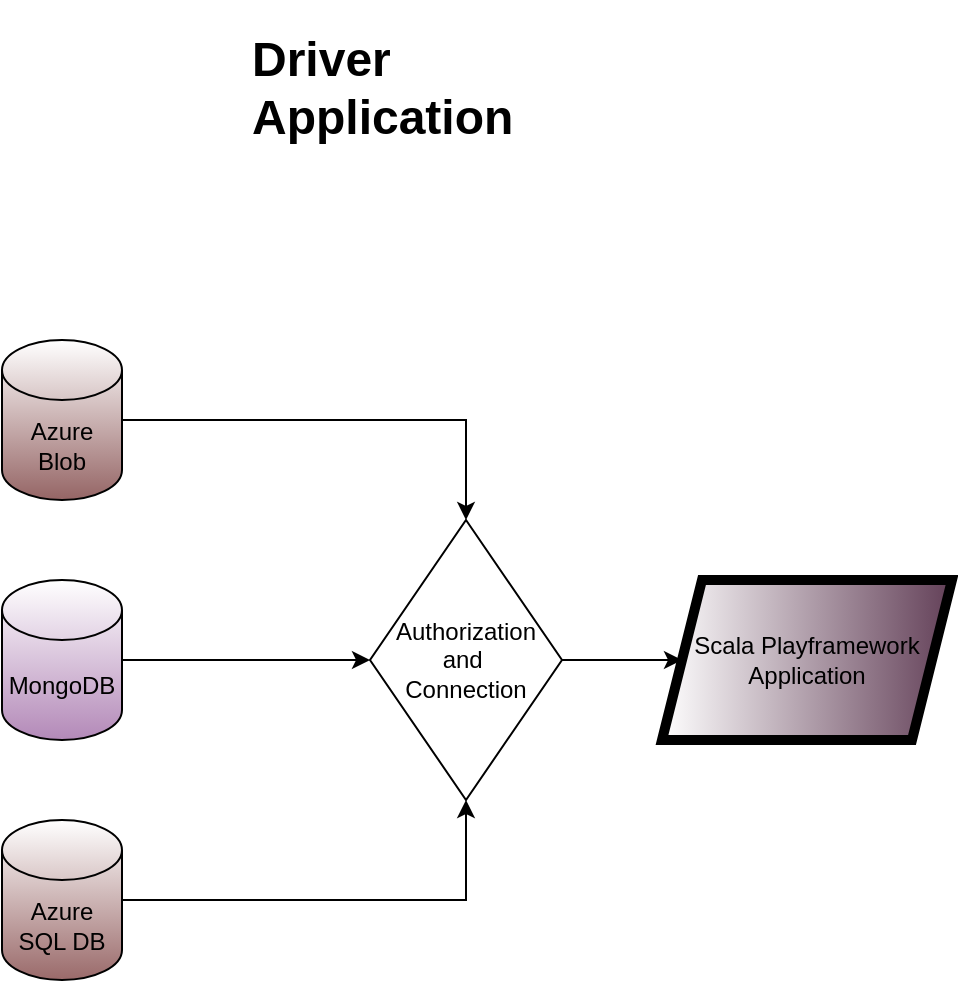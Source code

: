 <mxfile version="21.6.1" type="github">
  <diagram name="Page-1" id="ZTCplo4ghj9FBi1FLBnA">
    <mxGraphModel dx="1367" dy="807" grid="1" gridSize="10" guides="1" tooltips="1" connect="1" arrows="1" fold="1" page="1" pageScale="1" pageWidth="827" pageHeight="1169" math="0" shadow="0">
      <root>
        <mxCell id="0" />
        <mxCell id="1" parent="0" />
        <mxCell id="sQkZoVHoRBgudWKNr8WJ-2" value="&lt;h1&gt;Driver Application&lt;/h1&gt;" style="text;html=1;strokeColor=none;fillColor=none;spacing=5;spacingTop=-20;whiteSpace=wrap;overflow=hidden;rounded=0;" vertex="1" parent="1">
          <mxGeometry x="270" y="120" width="190" height="120" as="geometry" />
        </mxCell>
        <mxCell id="sQkZoVHoRBgudWKNr8WJ-4" value="Scala Playframework&lt;br&gt;Application" style="shape=parallelogram;perimeter=parallelogramPerimeter;whiteSpace=wrap;html=1;fixedSize=1;gradientColor=#634058;gradientDirection=east;strokeWidth=5;" vertex="1" parent="1">
          <mxGeometry x="480" y="400" width="145" height="80" as="geometry" />
        </mxCell>
        <mxCell id="sQkZoVHoRBgudWKNr8WJ-5" value="Azure&lt;br&gt;Blob" style="shape=cylinder3;whiteSpace=wrap;html=1;boundedLbl=1;backgroundOutline=1;size=15;gradientColor=#956565;" vertex="1" parent="1">
          <mxGeometry x="150" y="280" width="60" height="80" as="geometry" />
        </mxCell>
        <mxCell id="sQkZoVHoRBgudWKNr8WJ-6" value="MongoDB" style="shape=cylinder3;whiteSpace=wrap;html=1;boundedLbl=1;backgroundOutline=1;size=15;gradientColor=#b389b8;" vertex="1" parent="1">
          <mxGeometry x="150" y="400" width="60" height="80" as="geometry" />
        </mxCell>
        <mxCell id="sQkZoVHoRBgudWKNr8WJ-7" value="Azure SQL DB" style="shape=cylinder3;whiteSpace=wrap;html=1;boundedLbl=1;backgroundOutline=1;size=15;gradientColor=#9a6a6a;" vertex="1" parent="1">
          <mxGeometry x="150" y="520" width="60" height="80" as="geometry" />
        </mxCell>
        <mxCell id="sQkZoVHoRBgudWKNr8WJ-9" value="Authorization&lt;br&gt;and&amp;nbsp;&lt;br&gt;Connection" style="rhombus;whiteSpace=wrap;html=1;" vertex="1" parent="1">
          <mxGeometry x="334" y="370" width="96" height="140" as="geometry" />
        </mxCell>
        <mxCell id="sQkZoVHoRBgudWKNr8WJ-10" value="" style="endArrow=classic;html=1;rounded=0;exitX=1;exitY=0.5;exitDx=0;exitDy=0;exitPerimeter=0;entryX=0.5;entryY=0;entryDx=0;entryDy=0;" edge="1" parent="1" source="sQkZoVHoRBgudWKNr8WJ-5" target="sQkZoVHoRBgudWKNr8WJ-9">
          <mxGeometry width="50" height="50" relative="1" as="geometry">
            <mxPoint x="440" y="480" as="sourcePoint" />
            <mxPoint x="490" y="430" as="targetPoint" />
            <Array as="points">
              <mxPoint x="382" y="320" />
            </Array>
          </mxGeometry>
        </mxCell>
        <mxCell id="sQkZoVHoRBgudWKNr8WJ-11" value="" style="endArrow=classic;html=1;rounded=0;exitX=1;exitY=0.5;exitDx=0;exitDy=0;exitPerimeter=0;entryX=0;entryY=0.5;entryDx=0;entryDy=0;" edge="1" parent="1" source="sQkZoVHoRBgudWKNr8WJ-6" target="sQkZoVHoRBgudWKNr8WJ-9">
          <mxGeometry width="50" height="50" relative="1" as="geometry">
            <mxPoint x="440" y="480" as="sourcePoint" />
            <mxPoint x="490" y="430" as="targetPoint" />
          </mxGeometry>
        </mxCell>
        <mxCell id="sQkZoVHoRBgudWKNr8WJ-12" value="" style="endArrow=classic;html=1;rounded=0;exitX=1;exitY=0.5;exitDx=0;exitDy=0;exitPerimeter=0;entryX=0.5;entryY=1;entryDx=0;entryDy=0;" edge="1" parent="1" source="sQkZoVHoRBgudWKNr8WJ-7" target="sQkZoVHoRBgudWKNr8WJ-9">
          <mxGeometry width="50" height="50" relative="1" as="geometry">
            <mxPoint x="440" y="480" as="sourcePoint" />
            <mxPoint x="490" y="430" as="targetPoint" />
            <Array as="points">
              <mxPoint x="382" y="560" />
            </Array>
          </mxGeometry>
        </mxCell>
        <mxCell id="sQkZoVHoRBgudWKNr8WJ-13" value="" style="endArrow=classic;html=1;rounded=0;exitX=1;exitY=0.5;exitDx=0;exitDy=0;entryX=0;entryY=0.5;entryDx=0;entryDy=0;" edge="1" parent="1" source="sQkZoVHoRBgudWKNr8WJ-9" target="sQkZoVHoRBgudWKNr8WJ-4">
          <mxGeometry width="50" height="50" relative="1" as="geometry">
            <mxPoint x="440" y="480" as="sourcePoint" />
            <mxPoint x="490" y="430" as="targetPoint" />
          </mxGeometry>
        </mxCell>
      </root>
    </mxGraphModel>
  </diagram>
</mxfile>
